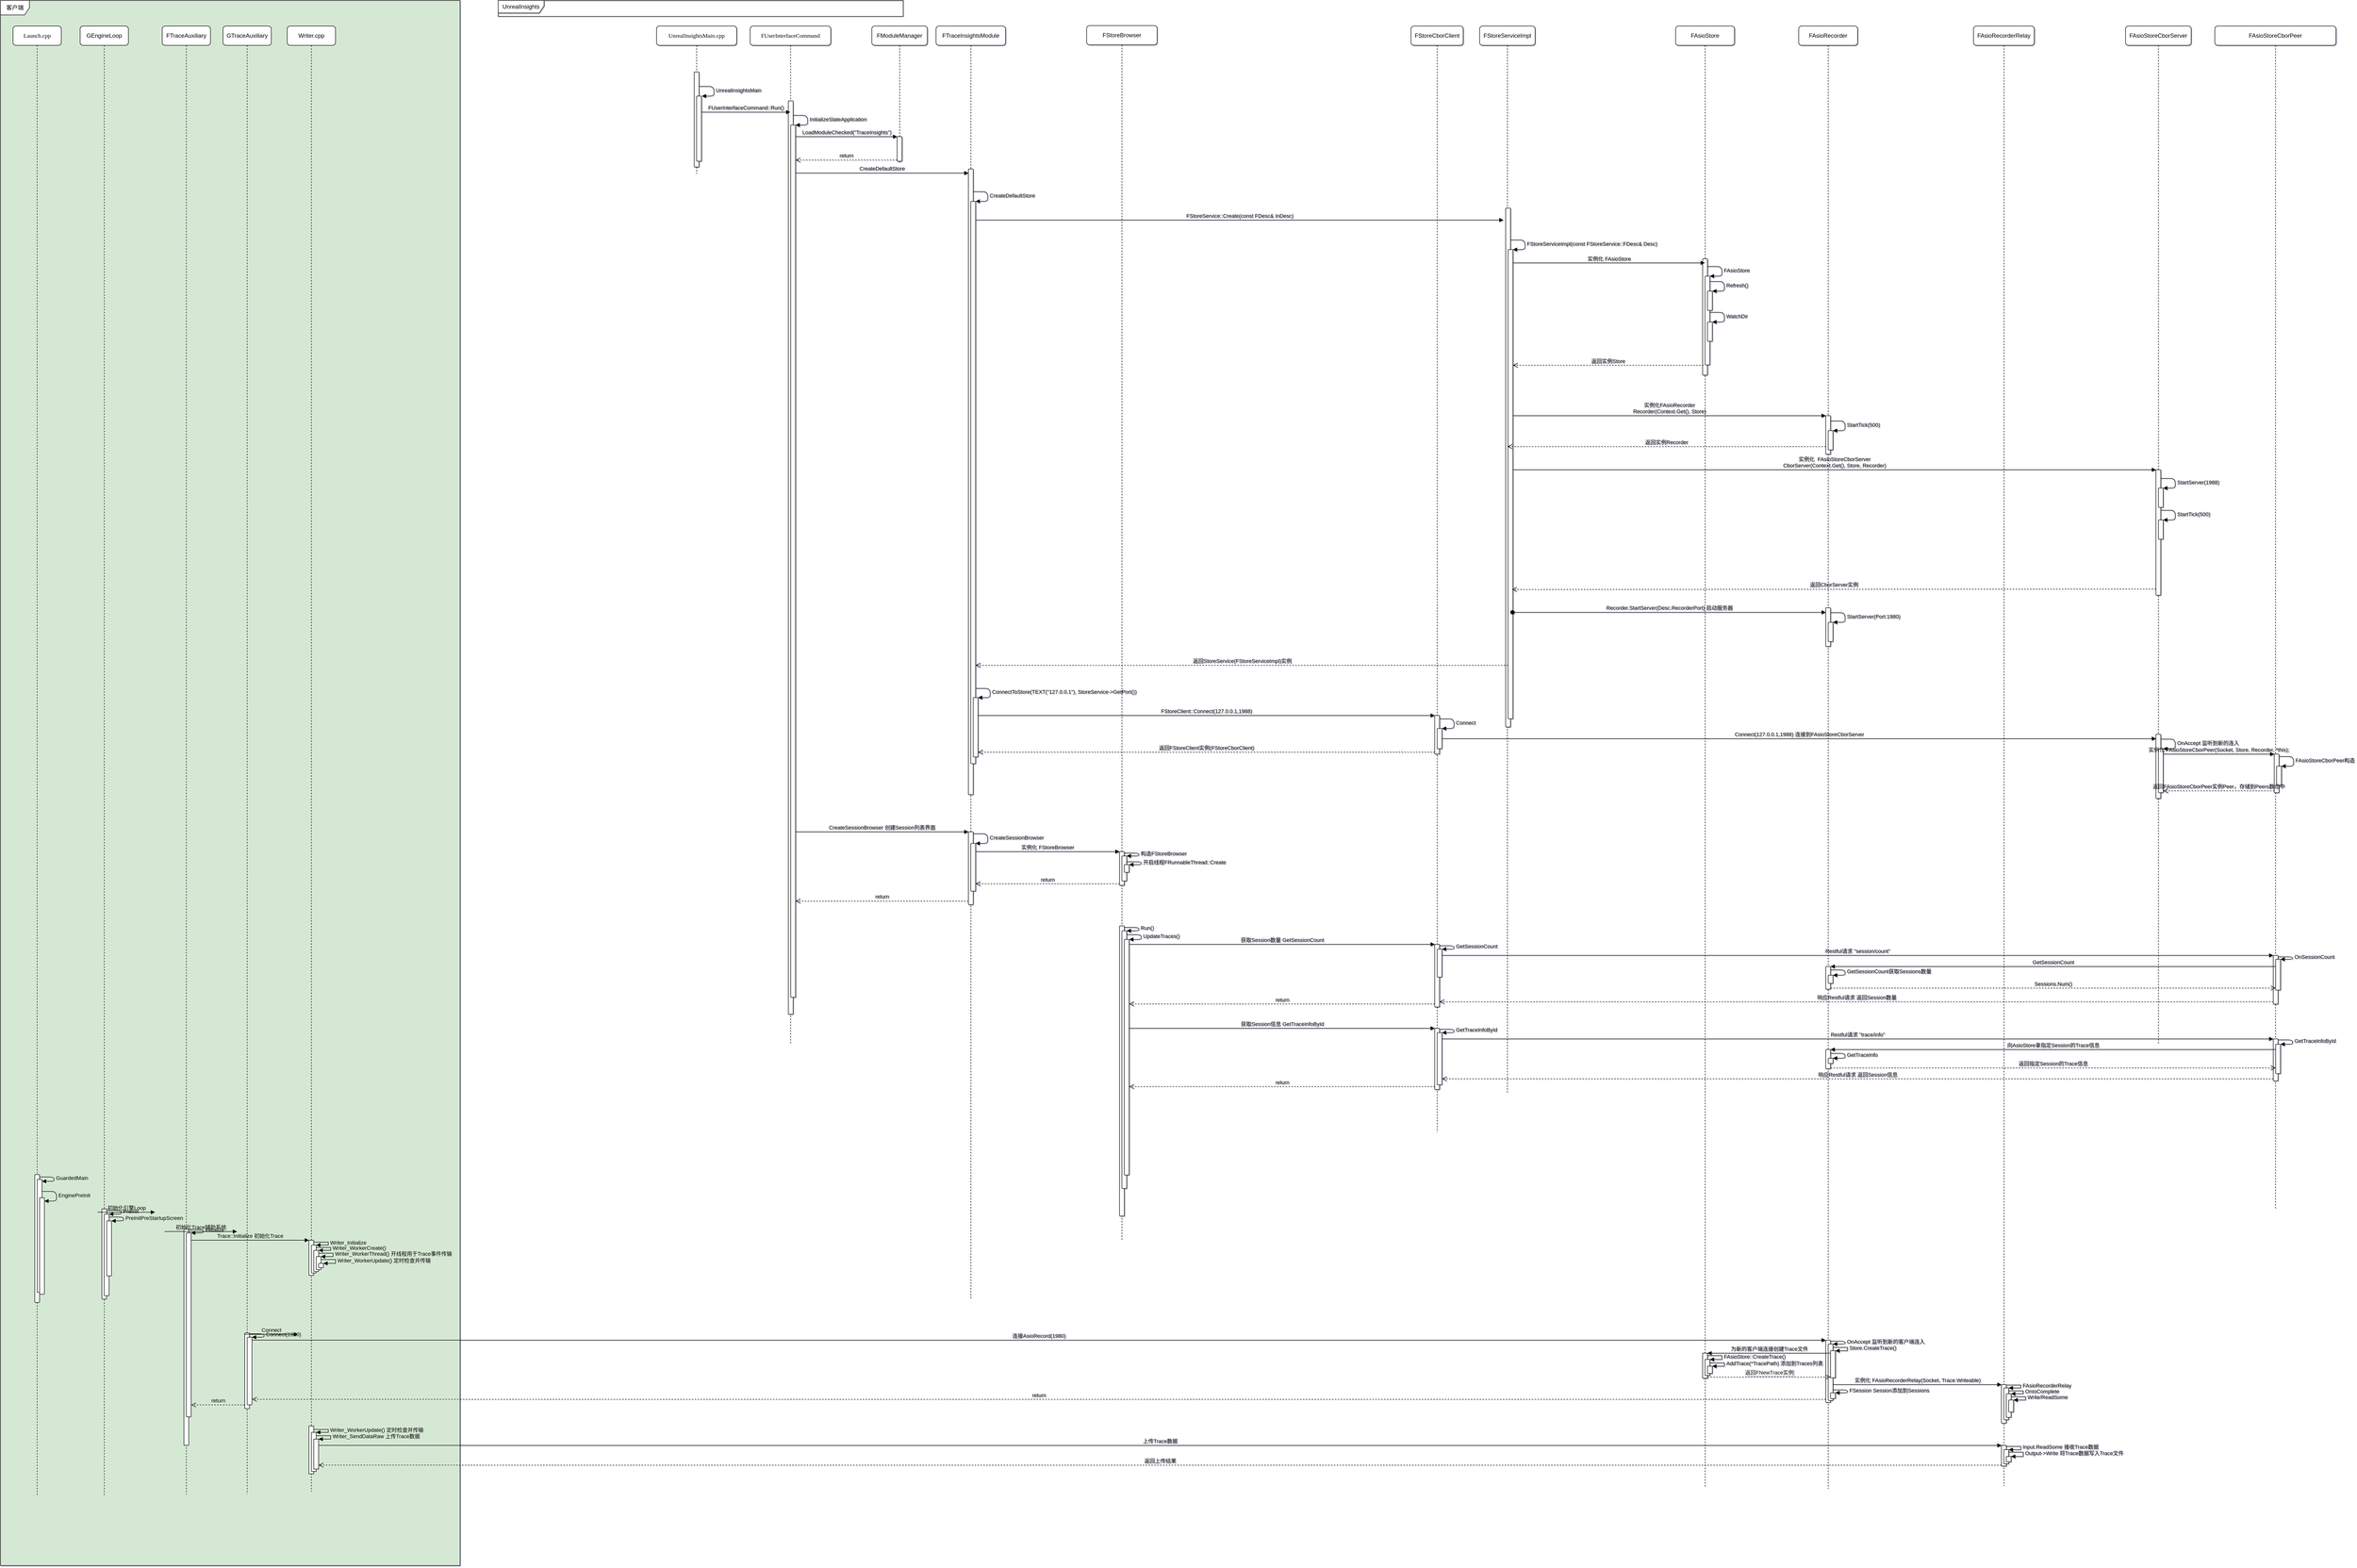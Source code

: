 <mxfile version="14.6.13" type="device"><diagram name="Page-1" id="13e1069c-82ec-6db2-03f1-153e76fe0fe0"><mxGraphModel dx="2031" dy="1963" grid="0" gridSize="10" guides="1" tooltips="1" connect="1" arrows="1" fold="1" page="0" pageScale="1" pageWidth="1100" pageHeight="850" math="0" shadow="1"><root><mxCell id="0"/><mxCell id="1" parent="0"/><mxCell id="CykVTpYVyXYOSDNk1ovy-53" value="" style="group;fillColor=#d5e8d4;strokeColor=#82b366;" vertex="1" connectable="0" parent="1"><mxGeometry x="29" y="-476" width="952" height="3242" as="geometry"/></mxCell><mxCell id="CykVTpYVyXYOSDNk1ovy-52" value="客户端" style="shape=umlFrame;whiteSpace=wrap;html=1;rounded=0;sketch=0;" vertex="1" parent="CykVTpYVyXYOSDNk1ovy-53"><mxGeometry width="952" height="3242" as="geometry"/></mxCell><mxCell id="7baba1c4bc27f4b0-8" value="Launch.cpp" style="shape=umlLifeline;perimeter=lifelinePerimeter;whiteSpace=wrap;html=1;container=1;collapsible=0;recursiveResize=0;outlineConnect=0;shadow=0;comic=0;labelBackgroundColor=none;strokeWidth=1;fontFamily=Verdana;fontSize=12;align=center;rounded=1;" parent="CykVTpYVyXYOSDNk1ovy-53" vertex="1"><mxGeometry x="26" y="53" width="100" height="3045" as="geometry"/></mxCell><mxCell id="7baba1c4bc27f4b0-9" value="" style="html=1;points=[];perimeter=orthogonalPerimeter;shadow=0;comic=0;labelBackgroundColor=none;strokeWidth=1;fontFamily=Verdana;fontSize=12;align=center;rounded=1;" parent="7baba1c4bc27f4b0-8" vertex="1"><mxGeometry x="45" y="2379" width="10" height="265" as="geometry"/></mxCell><mxCell id="AoDnYQmJpQYlI27t1Mp_-5" value="" style="html=1;points=[];perimeter=orthogonalPerimeter;rounded=1;labelBackgroundColor=none;" parent="7baba1c4bc27f4b0-8" vertex="1"><mxGeometry x="50" y="2389" width="10" height="234" as="geometry"/></mxCell><mxCell id="AoDnYQmJpQYlI27t1Mp_-6" value="GuardedMain" style="edgeStyle=orthogonalEdgeStyle;html=1;align=left;spacingLeft=2;endArrow=block;labelBackgroundColor=none;" parent="7baba1c4bc27f4b0-8" edge="1" target="AoDnYQmJpQYlI27t1Mp_-5" source="7baba1c4bc27f4b0-9"><mxGeometry relative="1" as="geometry"><mxPoint x="55" y="2373" as="sourcePoint"/><Array as="points"><mxPoint x="85" y="2384"/><mxPoint x="85" y="2393"/></Array><mxPoint x="59" y="2393" as="targetPoint"/></mxGeometry></mxCell><mxCell id="AoDnYQmJpQYlI27t1Mp_-16" value="EnginePreInit" style="edgeStyle=orthogonalEdgeStyle;html=1;align=left;spacingLeft=2;endArrow=block;entryX=1;entryY=0;labelBackgroundColor=none;" parent="7baba1c4bc27f4b0-8" edge="1"><mxGeometry relative="1" as="geometry"><mxPoint x="60" y="2414" as="sourcePoint"/><Array as="points"><mxPoint x="90" y="2414"/></Array><mxPoint x="65" y="2434" as="targetPoint"/></mxGeometry></mxCell><mxCell id="AoDnYQmJpQYlI27t1Mp_-17" value="" style="html=1;points=[];perimeter=orthogonalPerimeter;rounded=1;labelBackgroundColor=none;" parent="7baba1c4bc27f4b0-8" vertex="1"><mxGeometry x="55" y="2427" width="10" height="200" as="geometry"/></mxCell><mxCell id="AoDnYQmJpQYlI27t1Mp_-177" value="GEngineLoop" style="shape=umlLifeline;perimeter=lifelinePerimeter;whiteSpace=wrap;html=1;container=1;collapsible=0;recursiveResize=0;outlineConnect=0;rounded=1;labelBackgroundColor=none;" parent="CykVTpYVyXYOSDNk1ovy-53" vertex="1"><mxGeometry x="165" y="53" width="100" height="3045" as="geometry"/></mxCell><mxCell id="AoDnYQmJpQYlI27t1Mp_-178" value="" style="html=1;points=[];perimeter=orthogonalPerimeter;rounded=1;labelBackgroundColor=none;" parent="AoDnYQmJpQYlI27t1Mp_-177" vertex="1"><mxGeometry x="45" y="2450" width="10" height="187" as="geometry"/></mxCell><mxCell id="AoDnYQmJpQYlI27t1Mp_-181" value="" style="html=1;points=[];perimeter=orthogonalPerimeter;rounded=1;labelBackgroundColor=none;" parent="AoDnYQmJpQYlI27t1Mp_-177" vertex="1"><mxGeometry x="50" y="2461" width="10" height="169" as="geometry"/></mxCell><mxCell id="AoDnYQmJpQYlI27t1Mp_-182" value="PreInit" style="edgeStyle=orthogonalEdgeStyle;html=1;align=left;spacingLeft=2;endArrow=block;entryX=1;entryY=0;labelBackgroundColor=none;" parent="AoDnYQmJpQYlI27t1Mp_-177" target="AoDnYQmJpQYlI27t1Mp_-181" edge="1"><mxGeometry relative="1" as="geometry"><mxPoint x="55" y="2453" as="sourcePoint"/><Array as="points"><mxPoint x="85" y="2453"/></Array></mxGeometry></mxCell><mxCell id="AoDnYQmJpQYlI27t1Mp_-183" value="" style="html=1;points=[];perimeter=orthogonalPerimeter;rounded=1;labelBackgroundColor=none;" parent="AoDnYQmJpQYlI27t1Mp_-177" vertex="1"><mxGeometry x="55" y="2475" width="10" height="114" as="geometry"/></mxCell><mxCell id="AoDnYQmJpQYlI27t1Mp_-184" value="PreInitPreStartupScreen" style="edgeStyle=orthogonalEdgeStyle;html=1;align=left;spacingLeft=2;endArrow=block;entryX=1;entryY=0;labelBackgroundColor=none;" parent="AoDnYQmJpQYlI27t1Mp_-177" target="AoDnYQmJpQYlI27t1Mp_-183" edge="1"><mxGeometry relative="1" as="geometry"><mxPoint x="60" y="2467" as="sourcePoint"/><Array as="points"><mxPoint x="90" y="2467"/></Array></mxGeometry></mxCell><mxCell id="AoDnYQmJpQYlI27t1Mp_-185" value="FTraceAuxiliary" style="shape=umlLifeline;perimeter=lifelinePerimeter;whiteSpace=wrap;html=1;container=1;collapsible=0;recursiveResize=0;outlineConnect=0;rounded=1;labelBackgroundColor=none;" parent="CykVTpYVyXYOSDNk1ovy-53" vertex="1"><mxGeometry x="335" y="53" width="100" height="3042" as="geometry"/></mxCell><mxCell id="AoDnYQmJpQYlI27t1Mp_-186" value="" style="html=1;points=[];perimeter=orthogonalPerimeter;rounded=1;labelBackgroundColor=none;" parent="AoDnYQmJpQYlI27t1Mp_-185" vertex="1"><mxGeometry x="45" y="2492" width="10" height="448" as="geometry"/></mxCell><mxCell id="AoDnYQmJpQYlI27t1Mp_-189" value="" style="html=1;points=[];perimeter=orthogonalPerimeter;rounded=1;labelBackgroundColor=none;" parent="AoDnYQmJpQYlI27t1Mp_-185" vertex="1"><mxGeometry x="50" y="2500" width="10" height="381" as="geometry"/></mxCell><mxCell id="AoDnYQmJpQYlI27t1Mp_-190" value="Initialize" style="edgeStyle=orthogonalEdgeStyle;html=1;align=left;spacingLeft=2;endArrow=block;entryX=1;entryY=0;labelBackgroundColor=none;" parent="AoDnYQmJpQYlI27t1Mp_-185" target="AoDnYQmJpQYlI27t1Mp_-189" edge="1"><mxGeometry relative="1" as="geometry"><mxPoint x="55" y="2493" as="sourcePoint"/><Array as="points"><mxPoint x="85" y="2493"/></Array></mxGeometry></mxCell><mxCell id="AoDnYQmJpQYlI27t1Mp_-191" value="GTraceAuxiliary" style="shape=umlLifeline;perimeter=lifelinePerimeter;whiteSpace=wrap;html=1;container=1;collapsible=0;recursiveResize=0;outlineConnect=0;rounded=1;labelBackgroundColor=none;" parent="CykVTpYVyXYOSDNk1ovy-53" vertex="1"><mxGeometry x="461" y="53" width="100" height="3041" as="geometry"/></mxCell><mxCell id="AoDnYQmJpQYlI27t1Mp_-192" value="" style="html=1;points=[];perimeter=orthogonalPerimeter;rounded=1;labelBackgroundColor=none;" parent="AoDnYQmJpQYlI27t1Mp_-191" vertex="1"><mxGeometry x="45" y="2707" width="10" height="157" as="geometry"/></mxCell><mxCell id="AoDnYQmJpQYlI27t1Mp_-197" value="" style="html=1;points=[];perimeter=orthogonalPerimeter;rounded=1;labelBackgroundColor=none;" parent="AoDnYQmJpQYlI27t1Mp_-191" vertex="1"><mxGeometry x="50" y="2716" width="10" height="140" as="geometry"/></mxCell><mxCell id="AoDnYQmJpQYlI27t1Mp_-198" value="Connect(1980)&amp;nbsp;" style="edgeStyle=orthogonalEdgeStyle;html=1;align=left;spacingLeft=2;endArrow=block;entryX=1;entryY=0;labelBackgroundColor=none;" parent="AoDnYQmJpQYlI27t1Mp_-191" target="AoDnYQmJpQYlI27t1Mp_-197" edge="1"><mxGeometry relative="1" as="geometry"><mxPoint x="55" y="2709" as="sourcePoint"/><Array as="points"><mxPoint x="85" y="2709"/></Array></mxGeometry></mxCell><mxCell id="CykVTpYVyXYOSDNk1ovy-1" value="Writer.cpp" style="shape=umlLifeline;perimeter=lifelinePerimeter;whiteSpace=wrap;html=1;container=1;collapsible=0;recursiveResize=0;outlineConnect=0;rounded=1;labelBackgroundColor=none;" vertex="1" parent="CykVTpYVyXYOSDNk1ovy-53"><mxGeometry x="594" y="53" width="100" height="3036" as="geometry"/></mxCell><mxCell id="CykVTpYVyXYOSDNk1ovy-2" value="" style="html=1;points=[];perimeter=orthogonalPerimeter;rounded=1;labelBackgroundColor=none;" vertex="1" parent="CykVTpYVyXYOSDNk1ovy-1"><mxGeometry x="45" y="2515" width="10" height="73" as="geometry"/></mxCell><mxCell id="CykVTpYVyXYOSDNk1ovy-7" value="" style="html=1;points=[];perimeter=orthogonalPerimeter;rounded=1;labelBackgroundColor=none;" vertex="1" parent="CykVTpYVyXYOSDNk1ovy-1"><mxGeometry x="50" y="2525" width="10" height="58" as="geometry"/></mxCell><mxCell id="CykVTpYVyXYOSDNk1ovy-8" value="Writer_Initialize" style="edgeStyle=orthogonalEdgeStyle;html=1;align=left;spacingLeft=2;endArrow=block;rounded=0;entryX=1;entryY=0;labelBackgroundColor=none;" edge="1" target="CykVTpYVyXYOSDNk1ovy-7" parent="CykVTpYVyXYOSDNk1ovy-1"><mxGeometry relative="1" as="geometry"><mxPoint x="55" y="2519" as="sourcePoint"/><Array as="points"><mxPoint x="85" y="2519"/></Array></mxGeometry></mxCell><mxCell id="CykVTpYVyXYOSDNk1ovy-9" value="" style="html=1;points=[];perimeter=orthogonalPerimeter;rounded=1;labelBackgroundColor=none;" vertex="1" parent="CykVTpYVyXYOSDNk1ovy-1"><mxGeometry x="55" y="2536" width="10" height="44" as="geometry"/></mxCell><mxCell id="CykVTpYVyXYOSDNk1ovy-10" value="Writer_WorkerCreate()" style="edgeStyle=orthogonalEdgeStyle;html=1;align=left;spacingLeft=2;endArrow=block;rounded=0;entryX=1;entryY=0;labelBackgroundColor=none;" edge="1" target="CykVTpYVyXYOSDNk1ovy-9" parent="CykVTpYVyXYOSDNk1ovy-1"><mxGeometry relative="1" as="geometry"><mxPoint x="60" y="2530" as="sourcePoint"/><Array as="points"><mxPoint x="90" y="2530"/></Array></mxGeometry></mxCell><mxCell id="CykVTpYVyXYOSDNk1ovy-11" value="" style="html=1;points=[];perimeter=orthogonalPerimeter;rounded=1;labelBackgroundColor=none;" vertex="1" parent="CykVTpYVyXYOSDNk1ovy-1"><mxGeometry x="60" y="2549" width="10" height="27" as="geometry"/></mxCell><mxCell id="CykVTpYVyXYOSDNk1ovy-12" value="Writer_WorkerThread() 开线程用于Trace事件传输" style="edgeStyle=orthogonalEdgeStyle;html=1;align=left;spacingLeft=2;endArrow=block;rounded=0;entryX=1;entryY=0;labelBackgroundColor=none;" edge="1" target="CykVTpYVyXYOSDNk1ovy-11" parent="CykVTpYVyXYOSDNk1ovy-1"><mxGeometry relative="1" as="geometry"><mxPoint x="65" y="2542" as="sourcePoint"/><Array as="points"><mxPoint x="95" y="2542"/></Array></mxGeometry></mxCell><mxCell id="CykVTpYVyXYOSDNk1ovy-13" value="" style="html=1;points=[];perimeter=orthogonalPerimeter;rounded=1;labelBackgroundColor=none;" vertex="1" parent="CykVTpYVyXYOSDNk1ovy-1"><mxGeometry x="65" y="2563" width="10" height="9" as="geometry"/></mxCell><mxCell id="CykVTpYVyXYOSDNk1ovy-14" value="Writer_WorkerUpdate() 定时检查并传输" style="edgeStyle=orthogonalEdgeStyle;html=1;align=left;spacingLeft=2;endArrow=block;rounded=0;entryX=1;entryY=0;labelBackgroundColor=none;" edge="1" target="CykVTpYVyXYOSDNk1ovy-13" parent="CykVTpYVyXYOSDNk1ovy-1"><mxGeometry relative="1" as="geometry"><mxPoint x="70" y="2555" as="sourcePoint"/><Array as="points"><mxPoint x="100" y="2555"/></Array></mxGeometry></mxCell><mxCell id="CykVTpYVyXYOSDNk1ovy-37" value="" style="html=1;points=[];perimeter=orthogonalPerimeter;rounded=0;sketch=0;" vertex="1" parent="CykVTpYVyXYOSDNk1ovy-1"><mxGeometry x="45" y="2900" width="10" height="99" as="geometry"/></mxCell><mxCell id="CykVTpYVyXYOSDNk1ovy-38" value="" style="html=1;points=[];perimeter=orthogonalPerimeter;rounded=0;sketch=0;" vertex="1" parent="CykVTpYVyXYOSDNk1ovy-1"><mxGeometry x="50" y="2913" width="10" height="81" as="geometry"/></mxCell><mxCell id="CykVTpYVyXYOSDNk1ovy-39" value="Writer_WorkerUpdate() 定时检查并传输" style="edgeStyle=orthogonalEdgeStyle;html=1;align=left;spacingLeft=2;endArrow=block;rounded=0;entryX=1;entryY=0;labelBackgroundColor=none;" edge="1" target="CykVTpYVyXYOSDNk1ovy-38" parent="CykVTpYVyXYOSDNk1ovy-1"><mxGeometry relative="1" as="geometry"><mxPoint x="55" y="2907" as="sourcePoint"/><Array as="points"><mxPoint x="85" y="2907"/></Array></mxGeometry></mxCell><mxCell id="CykVTpYVyXYOSDNk1ovy-40" value="" style="html=1;points=[];perimeter=orthogonalPerimeter;rounded=0;sketch=0;" vertex="1" parent="CykVTpYVyXYOSDNk1ovy-1"><mxGeometry x="55" y="2927" width="10" height="62" as="geometry"/></mxCell><mxCell id="CykVTpYVyXYOSDNk1ovy-41" value="Writer_SendDataRaw 上传Trace数据" style="edgeStyle=orthogonalEdgeStyle;html=1;align=left;spacingLeft=2;endArrow=block;rounded=0;entryX=1;entryY=0;labelBackgroundColor=none;" edge="1" target="CykVTpYVyXYOSDNk1ovy-40" parent="CykVTpYVyXYOSDNk1ovy-1"><mxGeometry relative="1" as="geometry"><mxPoint x="60" y="2920" as="sourcePoint"/><Array as="points"><mxPoint x="90" y="2920"/></Array></mxGeometry></mxCell><mxCell id="AoDnYQmJpQYlI27t1Mp_-194" value="return" style="html=1;verticalAlign=bottom;endArrow=open;dashed=1;endSize=8;exitX=0;exitY=0.95;labelBackgroundColor=none;" parent="CykVTpYVyXYOSDNk1ovy-53" source="AoDnYQmJpQYlI27t1Mp_-192" target="AoDnYQmJpQYlI27t1Mp_-189" edge="1"><mxGeometry relative="1" as="geometry"><mxPoint x="478" y="2420" as="targetPoint"/></mxGeometry></mxCell><mxCell id="CykVTpYVyXYOSDNk1ovy-3" value="Trace::Initialize 初始化Trace" style="html=1;verticalAlign=bottom;endArrow=block;entryX=0;entryY=0;labelBackgroundColor=none;" edge="1" target="CykVTpYVyXYOSDNk1ovy-2" parent="CykVTpYVyXYOSDNk1ovy-53" source="AoDnYQmJpQYlI27t1Mp_-189"><mxGeometry relative="1" as="geometry"><mxPoint x="451" y="2092" as="sourcePoint"/></mxGeometry></mxCell><mxCell id="AoDnYQmJpQYlI27t1Mp_-46" value="UnrealInsights" style="shape=umlFrame;whiteSpace=wrap;html=1;width=95;height=26;rounded=1;labelBackgroundColor=none;" parent="1" vertex="1"><mxGeometry x="1060" y="-476" width="839" height="33" as="geometry"/></mxCell><mxCell id="AoDnYQmJpQYlI27t1Mp_-29" value="FUserInterfaceCommand" style="shape=umlLifeline;perimeter=lifelinePerimeter;whiteSpace=wrap;html=1;container=1;collapsible=0;recursiveResize=0;outlineConnect=0;shadow=0;comic=0;labelBackgroundColor=none;strokeWidth=1;fontFamily=Verdana;fontSize=12;align=center;rounded=1;" parent="1" vertex="1"><mxGeometry x="1582" y="-423" width="167" height="2110" as="geometry"/></mxCell><mxCell id="AoDnYQmJpQYlI27t1Mp_-30" value="" style="html=1;points=[];perimeter=orthogonalPerimeter;shadow=0;comic=0;labelBackgroundColor=none;strokeWidth=1;fontFamily=Verdana;fontSize=12;align=center;rounded=1;" parent="AoDnYQmJpQYlI27t1Mp_-29" vertex="1"><mxGeometry x="79" y="155" width="10" height="1892" as="geometry"/></mxCell><mxCell id="AoDnYQmJpQYlI27t1Mp_-56" value="" style="html=1;points=[];perimeter=orthogonalPerimeter;rounded=1;labelBackgroundColor=none;" parent="AoDnYQmJpQYlI27t1Mp_-29" vertex="1"><mxGeometry x="84" y="205" width="10" height="1807" as="geometry"/></mxCell><mxCell id="AoDnYQmJpQYlI27t1Mp_-57" value="InitializeSlateApplication" style="edgeStyle=orthogonalEdgeStyle;html=1;align=left;spacingLeft=2;endArrow=block;entryX=1;entryY=0;labelBackgroundColor=none;" parent="AoDnYQmJpQYlI27t1Mp_-29" target="AoDnYQmJpQYlI27t1Mp_-56" edge="1"><mxGeometry relative="1" as="geometry"><mxPoint x="89" y="185" as="sourcePoint"/><Array as="points"><mxPoint x="119" y="185"/></Array></mxGeometry></mxCell><mxCell id="AoDnYQmJpQYlI27t1Mp_-36" value="UnrealInsightsMain.cpp" style="shape=umlLifeline;perimeter=lifelinePerimeter;whiteSpace=wrap;html=1;container=1;collapsible=0;recursiveResize=0;outlineConnect=0;shadow=0;comic=0;labelBackgroundColor=none;strokeWidth=1;fontFamily=Verdana;fontSize=12;align=center;rounded=1;" parent="1" vertex="1"><mxGeometry x="1388" y="-423" width="166" height="306" as="geometry"/></mxCell><mxCell id="AoDnYQmJpQYlI27t1Mp_-37" value="" style="html=1;points=[];perimeter=orthogonalPerimeter;shadow=0;comic=0;labelBackgroundColor=none;strokeWidth=1;fontFamily=Verdana;fontSize=12;align=center;rounded=1;" parent="AoDnYQmJpQYlI27t1Mp_-36" vertex="1"><mxGeometry x="78" y="95" width="10" height="197" as="geometry"/></mxCell><mxCell id="AoDnYQmJpQYlI27t1Mp_-38" value="" style="html=1;points=[];perimeter=orthogonalPerimeter;rounded=1;labelBackgroundColor=none;" parent="AoDnYQmJpQYlI27t1Mp_-36" vertex="1"><mxGeometry x="83" y="145" width="10" height="135" as="geometry"/></mxCell><mxCell id="AoDnYQmJpQYlI27t1Mp_-39" value="UnrealInsightsMain" style="edgeStyle=orthogonalEdgeStyle;html=1;align=left;spacingLeft=2;endArrow=block;entryX=1;entryY=0;labelBackgroundColor=none;" parent="AoDnYQmJpQYlI27t1Mp_-36" edge="1"><mxGeometry relative="1" as="geometry"><mxPoint x="89" y="125" as="sourcePoint"/><Array as="points"><mxPoint x="119" y="125"/></Array><mxPoint x="94" y="145" as="targetPoint"/></mxGeometry></mxCell><mxCell id="AoDnYQmJpQYlI27t1Mp_-47" value="FUserInterfaceCommand::Run()" style="html=1;verticalAlign=bottom;endArrow=block;exitX=0.933;exitY=0.246;exitDx=0;exitDy=0;exitPerimeter=0;labelBackgroundColor=none;" parent="1" source="AoDnYQmJpQYlI27t1Mp_-38" target="AoDnYQmJpQYlI27t1Mp_-29" edge="1"><mxGeometry width="80" relative="1" as="geometry"><mxPoint x="1165" y="-244" as="sourcePoint"/><mxPoint x="1421" y="-228" as="targetPoint"/></mxGeometry></mxCell><mxCell id="AoDnYQmJpQYlI27t1Mp_-50" value="FModuleManager" style="shape=umlLifeline;perimeter=lifelinePerimeter;whiteSpace=wrap;html=1;container=1;collapsible=0;recursiveResize=0;outlineConnect=0;rounded=1;labelBackgroundColor=none;" parent="1" vertex="1"><mxGeometry x="1834" y="-423" width="115" height="286" as="geometry"/></mxCell><mxCell id="AoDnYQmJpQYlI27t1Mp_-53" value="" style="html=1;points=[];perimeter=orthogonalPerimeter;rounded=1;labelBackgroundColor=none;" parent="AoDnYQmJpQYlI27t1Mp_-50" vertex="1"><mxGeometry x="52.5" y="229" width="10" height="51" as="geometry"/></mxCell><mxCell id="AoDnYQmJpQYlI27t1Mp_-54" value="LoadModuleChecked(&quot;TraceInsights&quot;)" style="html=1;verticalAlign=bottom;endArrow=block;entryX=0;entryY=0;labelBackgroundColor=none;" parent="1" target="AoDnYQmJpQYlI27t1Mp_-53" edge="1" source="AoDnYQmJpQYlI27t1Mp_-56"><mxGeometry relative="1" as="geometry"><mxPoint x="1696" y="-179" as="sourcePoint"/></mxGeometry></mxCell><mxCell id="AoDnYQmJpQYlI27t1Mp_-55" value="return" style="html=1;verticalAlign=bottom;endArrow=open;dashed=1;endSize=8;exitX=0;exitY=0.95;labelBackgroundColor=none;" parent="1" source="AoDnYQmJpQYlI27t1Mp_-53" target="AoDnYQmJpQYlI27t1Mp_-56" edge="1"><mxGeometry relative="1" as="geometry"><mxPoint x="1565" y="-123" as="targetPoint"/></mxGeometry></mxCell><mxCell id="AoDnYQmJpQYlI27t1Mp_-58" value="FTraceInsightsModule" style="shape=umlLifeline;perimeter=lifelinePerimeter;whiteSpace=wrap;html=1;container=1;collapsible=0;recursiveResize=0;outlineConnect=0;rounded=1;labelBackgroundColor=none;" parent="1" vertex="1"><mxGeometry x="1967" y="-423" width="144" height="2637" as="geometry"/></mxCell><mxCell id="AoDnYQmJpQYlI27t1Mp_-59" value="" style="html=1;points=[];perimeter=orthogonalPerimeter;rounded=1;labelBackgroundColor=none;" parent="AoDnYQmJpQYlI27t1Mp_-58" vertex="1"><mxGeometry x="67" y="296" width="10" height="1296" as="geometry"/></mxCell><mxCell id="AoDnYQmJpQYlI27t1Mp_-61" value="" style="html=1;points=[];perimeter=orthogonalPerimeter;rounded=1;labelBackgroundColor=none;" parent="AoDnYQmJpQYlI27t1Mp_-58" vertex="1"><mxGeometry x="72" y="363" width="10" height="1165" as="geometry"/></mxCell><mxCell id="AoDnYQmJpQYlI27t1Mp_-62" value="CreateDefaultStore" style="edgeStyle=orthogonalEdgeStyle;html=1;align=left;spacingLeft=2;endArrow=block;entryX=1;entryY=0;labelBackgroundColor=none;" parent="AoDnYQmJpQYlI27t1Mp_-58" target="AoDnYQmJpQYlI27t1Mp_-61" edge="1"><mxGeometry relative="1" as="geometry"><mxPoint x="77" y="343" as="sourcePoint"/><Array as="points"><mxPoint x="107" y="343"/></Array></mxGeometry></mxCell><mxCell id="AoDnYQmJpQYlI27t1Mp_-101" value="" style="html=1;points=[];perimeter=orthogonalPerimeter;rounded=1;labelBackgroundColor=none;" parent="AoDnYQmJpQYlI27t1Mp_-58" vertex="1"><mxGeometry x="77" y="1391" width="10" height="123" as="geometry"/></mxCell><mxCell id="AoDnYQmJpQYlI27t1Mp_-102" value="ConnectToStore(TEXT(&quot;127.0.0.1&quot;), StoreService-&amp;gt;GetPort())" style="edgeStyle=orthogonalEdgeStyle;html=1;align=left;spacingLeft=2;endArrow=block;entryX=1;entryY=0;labelBackgroundColor=none;" parent="AoDnYQmJpQYlI27t1Mp_-58" target="AoDnYQmJpQYlI27t1Mp_-101" edge="1"><mxGeometry relative="1" as="geometry"><mxPoint x="82" y="1372" as="sourcePoint"/><Array as="points"><mxPoint x="112" y="1372"/></Array></mxGeometry></mxCell><mxCell id="AoDnYQmJpQYlI27t1Mp_-121" value="" style="html=1;points=[];perimeter=orthogonalPerimeter;rounded=1;labelBackgroundColor=none;" parent="AoDnYQmJpQYlI27t1Mp_-58" vertex="1"><mxGeometry x="67" y="1669" width="10" height="151" as="geometry"/></mxCell><mxCell id="AoDnYQmJpQYlI27t1Mp_-126" value="" style="html=1;points=[];perimeter=orthogonalPerimeter;rounded=1;labelBackgroundColor=none;" parent="AoDnYQmJpQYlI27t1Mp_-58" vertex="1"><mxGeometry x="72" y="1693" width="10" height="99" as="geometry"/></mxCell><mxCell id="AoDnYQmJpQYlI27t1Mp_-127" value="CreateSessionBrowser" style="edgeStyle=orthogonalEdgeStyle;html=1;align=left;spacingLeft=2;endArrow=block;entryX=1;entryY=0;labelBackgroundColor=none;" parent="AoDnYQmJpQYlI27t1Mp_-58" target="AoDnYQmJpQYlI27t1Mp_-126" edge="1"><mxGeometry relative="1" as="geometry"><mxPoint x="77" y="1673" as="sourcePoint"/><Array as="points"><mxPoint x="107" y="1673"/></Array></mxGeometry></mxCell><mxCell id="AoDnYQmJpQYlI27t1Mp_-60" value="CreateDefaultStore" style="html=1;verticalAlign=bottom;endArrow=block;labelBackgroundColor=none;exitX=0.984;exitY=0.055;exitDx=0;exitDy=0;exitPerimeter=0;" parent="1" target="AoDnYQmJpQYlI27t1Mp_-59" edge="1" source="AoDnYQmJpQYlI27t1Mp_-56"><mxGeometry width="80" relative="1" as="geometry"><mxPoint x="1687" y="-119" as="sourcePoint"/><mxPoint x="2023" y="-96" as="targetPoint"/></mxGeometry></mxCell><mxCell id="AoDnYQmJpQYlI27t1Mp_-63" value="FStoreServiceImpl" style="shape=umlLifeline;perimeter=lifelinePerimeter;whiteSpace=wrap;html=1;container=1;collapsible=0;recursiveResize=0;outlineConnect=0;rounded=1;labelBackgroundColor=none;" parent="1" vertex="1"><mxGeometry x="3093" y="-423" width="115" height="2209" as="geometry"/></mxCell><mxCell id="AoDnYQmJpQYlI27t1Mp_-64" value="" style="html=1;points=[];perimeter=orthogonalPerimeter;rounded=1;labelBackgroundColor=none;" parent="AoDnYQmJpQYlI27t1Mp_-63" vertex="1"><mxGeometry x="54" y="377" width="10" height="1075" as="geometry"/></mxCell><mxCell id="AoDnYQmJpQYlI27t1Mp_-65" value="" style="html=1;points=[];perimeter=orthogonalPerimeter;rounded=1;labelBackgroundColor=none;" parent="AoDnYQmJpQYlI27t1Mp_-63" vertex="1"><mxGeometry x="59" y="463" width="10" height="972" as="geometry"/></mxCell><mxCell id="AoDnYQmJpQYlI27t1Mp_-66" value="FStoreServiceImpl(const FStoreService::FDesc&amp;amp; Desc)" style="edgeStyle=orthogonalEdgeStyle;html=1;align=left;spacingLeft=2;endArrow=block;entryX=1;entryY=0;labelBackgroundColor=none;" parent="AoDnYQmJpQYlI27t1Mp_-63" target="AoDnYQmJpQYlI27t1Mp_-65" edge="1"><mxGeometry relative="1" as="geometry"><mxPoint x="64" y="443" as="sourcePoint"/><Array as="points"><mxPoint x="94" y="443"/></Array></mxGeometry></mxCell><mxCell id="AoDnYQmJpQYlI27t1Mp_-67" value="FAsioStore" style="shape=umlLifeline;perimeter=lifelinePerimeter;whiteSpace=wrap;html=1;container=1;collapsible=0;recursiveResize=0;outlineConnect=0;rounded=1;labelBackgroundColor=none;" parent="1" vertex="1"><mxGeometry x="3499" y="-423" width="122" height="3028" as="geometry"/></mxCell><mxCell id="AoDnYQmJpQYlI27t1Mp_-71" value="" style="html=1;points=[];perimeter=orthogonalPerimeter;rounded=1;labelBackgroundColor=none;" parent="AoDnYQmJpQYlI27t1Mp_-67" vertex="1"><mxGeometry x="56" y="482" width="10" height="241" as="geometry"/></mxCell><mxCell id="AoDnYQmJpQYlI27t1Mp_-73" value="" style="html=1;points=[];perimeter=orthogonalPerimeter;rounded=1;labelBackgroundColor=none;" parent="AoDnYQmJpQYlI27t1Mp_-67" vertex="1"><mxGeometry x="61" y="518" width="10" height="184" as="geometry"/></mxCell><mxCell id="AoDnYQmJpQYlI27t1Mp_-74" value="FAsioStore" style="edgeStyle=orthogonalEdgeStyle;html=1;align=left;spacingLeft=2;endArrow=block;entryX=1;entryY=0;labelBackgroundColor=none;" parent="AoDnYQmJpQYlI27t1Mp_-67" target="AoDnYQmJpQYlI27t1Mp_-73" edge="1"><mxGeometry relative="1" as="geometry"><mxPoint x="66" y="498" as="sourcePoint"/><Array as="points"><mxPoint x="96" y="498"/></Array></mxGeometry></mxCell><mxCell id="AoDnYQmJpQYlI27t1Mp_-75" value="" style="html=1;points=[];perimeter=orthogonalPerimeter;rounded=1;labelBackgroundColor=none;" parent="AoDnYQmJpQYlI27t1Mp_-67" vertex="1"><mxGeometry x="66" y="613" width="10" height="40" as="geometry"/></mxCell><mxCell id="AoDnYQmJpQYlI27t1Mp_-76" value="WatchDir" style="edgeStyle=orthogonalEdgeStyle;html=1;align=left;spacingLeft=2;endArrow=block;entryX=1;entryY=0;labelBackgroundColor=none;" parent="AoDnYQmJpQYlI27t1Mp_-67" target="AoDnYQmJpQYlI27t1Mp_-75" edge="1"><mxGeometry relative="1" as="geometry"><mxPoint x="71" y="593" as="sourcePoint"/><Array as="points"><mxPoint x="101" y="593"/></Array></mxGeometry></mxCell><mxCell id="AoDnYQmJpQYlI27t1Mp_-77" value="" style="html=1;points=[];perimeter=orthogonalPerimeter;rounded=1;labelBackgroundColor=none;" parent="AoDnYQmJpQYlI27t1Mp_-67" vertex="1"><mxGeometry x="66" y="549" width="10" height="40" as="geometry"/></mxCell><mxCell id="AoDnYQmJpQYlI27t1Mp_-78" value="Refresh()" style="edgeStyle=orthogonalEdgeStyle;html=1;align=left;spacingLeft=2;endArrow=block;entryX=1;entryY=0;labelBackgroundColor=none;" parent="AoDnYQmJpQYlI27t1Mp_-67" target="AoDnYQmJpQYlI27t1Mp_-77" edge="1"><mxGeometry relative="1" as="geometry"><mxPoint x="71" y="529" as="sourcePoint"/><Array as="points"><mxPoint x="101" y="529"/></Array></mxGeometry></mxCell><mxCell id="CykVTpYVyXYOSDNk1ovy-28" value="" style="html=1;points=[];perimeter=orthogonalPerimeter;rounded=0;sketch=0;" vertex="1" parent="AoDnYQmJpQYlI27t1Mp_-67"><mxGeometry x="56" y="2749" width="10" height="52" as="geometry"/></mxCell><mxCell id="CykVTpYVyXYOSDNk1ovy-33" value="" style="html=1;points=[];perimeter=orthogonalPerimeter;rounded=0;sketch=0;" vertex="1" parent="AoDnYQmJpQYlI27t1Mp_-67"><mxGeometry x="61" y="2762" width="10" height="33" as="geometry"/></mxCell><mxCell id="CykVTpYVyXYOSDNk1ovy-34" value="FAsioStore::CreateTrace()" style="edgeStyle=orthogonalEdgeStyle;html=1;align=left;spacingLeft=2;endArrow=block;rounded=0;entryX=1;entryY=0;labelBackgroundColor=none;" edge="1" target="CykVTpYVyXYOSDNk1ovy-33" parent="AoDnYQmJpQYlI27t1Mp_-67"><mxGeometry relative="1" as="geometry"><mxPoint x="66" y="2754" as="sourcePoint"/><Array as="points"><mxPoint x="96" y="2754"/></Array></mxGeometry></mxCell><mxCell id="CykVTpYVyXYOSDNk1ovy-35" value="" style="html=1;points=[];perimeter=orthogonalPerimeter;rounded=0;sketch=0;" vertex="1" parent="AoDnYQmJpQYlI27t1Mp_-67"><mxGeometry x="66" y="2776" width="10" height="15" as="geometry"/></mxCell><mxCell id="CykVTpYVyXYOSDNk1ovy-36" value="AddTrace(*TracePath) 添加到Traces列表" style="edgeStyle=orthogonalEdgeStyle;html=1;align=left;spacingLeft=2;endArrow=block;rounded=0;entryX=1;entryY=0;labelBackgroundColor=none;" edge="1" target="CykVTpYVyXYOSDNk1ovy-35" parent="AoDnYQmJpQYlI27t1Mp_-67"><mxGeometry relative="1" as="geometry"><mxPoint x="71" y="2769" as="sourcePoint"/><Array as="points"><mxPoint x="101" y="2769"/></Array></mxGeometry></mxCell><mxCell id="AoDnYQmJpQYlI27t1Mp_-68" value="FStoreService::Create(const FDesc&amp;amp; InDesc)" style="html=1;verticalAlign=bottom;endArrow=block;entryX=-0.471;entryY=0.023;entryDx=0;entryDy=0;entryPerimeter=0;movable=0;resizable=0;rotatable=0;deletable=0;editable=0;connectable=0;labelBackgroundColor=none;" parent="1" source="AoDnYQmJpQYlI27t1Mp_-61" target="AoDnYQmJpQYlI27t1Mp_-64" edge="1"><mxGeometry width="80" relative="1" as="geometry"><mxPoint x="2088" y="-17" as="sourcePoint"/><mxPoint x="2345" y="-11" as="targetPoint"/></mxGeometry></mxCell><mxCell id="AoDnYQmJpQYlI27t1Mp_-69" value="FAsioRecorder" style="shape=umlLifeline;perimeter=lifelinePerimeter;whiteSpace=wrap;html=1;container=1;collapsible=0;recursiveResize=0;outlineConnect=0;rounded=1;labelBackgroundColor=none;" parent="1" vertex="1"><mxGeometry x="3754" y="-423" width="122" height="3030" as="geometry"/></mxCell><mxCell id="AoDnYQmJpQYlI27t1Mp_-82" value="" style="html=1;points=[];perimeter=orthogonalPerimeter;rounded=1;labelBackgroundColor=none;" parent="AoDnYQmJpQYlI27t1Mp_-69" vertex="1"><mxGeometry x="56" y="807" width="10" height="80" as="geometry"/></mxCell><mxCell id="AoDnYQmJpQYlI27t1Mp_-85" value="" style="html=1;points=[];perimeter=orthogonalPerimeter;rounded=1;labelBackgroundColor=none;" parent="AoDnYQmJpQYlI27t1Mp_-69" vertex="1"><mxGeometry x="61" y="838" width="10" height="40" as="geometry"/></mxCell><mxCell id="AoDnYQmJpQYlI27t1Mp_-86" value="StartTick(500)" style="edgeStyle=orthogonalEdgeStyle;html=1;align=left;spacingLeft=2;endArrow=block;entryX=1;entryY=0;labelBackgroundColor=none;" parent="AoDnYQmJpQYlI27t1Mp_-69" target="AoDnYQmJpQYlI27t1Mp_-85" edge="1"><mxGeometry relative="1" as="geometry"><mxPoint x="66" y="818" as="sourcePoint"/><Array as="points"><mxPoint x="96" y="818"/></Array></mxGeometry></mxCell><mxCell id="AoDnYQmJpQYlI27t1Mp_-96" value="" style="html=1;points=[];perimeter=orthogonalPerimeter;rounded=1;labelBackgroundColor=none;" parent="AoDnYQmJpQYlI27t1Mp_-69" vertex="1"><mxGeometry x="56" y="1205" width="10" height="80" as="geometry"/></mxCell><mxCell id="AoDnYQmJpQYlI27t1Mp_-98" value="" style="html=1;points=[];perimeter=orthogonalPerimeter;rounded=1;labelBackgroundColor=none;" parent="AoDnYQmJpQYlI27t1Mp_-69" vertex="1"><mxGeometry x="61" y="1235" width="10" height="40" as="geometry"/></mxCell><mxCell id="AoDnYQmJpQYlI27t1Mp_-99" value="StartServer(Port:1980)" style="edgeStyle=orthogonalEdgeStyle;html=1;align=left;spacingLeft=2;endArrow=block;entryX=1;entryY=0;labelBackgroundColor=none;" parent="AoDnYQmJpQYlI27t1Mp_-69" target="AoDnYQmJpQYlI27t1Mp_-98" edge="1"><mxGeometry relative="1" as="geometry"><mxPoint x="66" y="1215" as="sourcePoint"/><Array as="points"><mxPoint x="96" y="1215"/></Array></mxGeometry></mxCell><mxCell id="AoDnYQmJpQYlI27t1Mp_-154" value="" style="html=1;points=[];perimeter=orthogonalPerimeter;rounded=1;labelBackgroundColor=none;" parent="AoDnYQmJpQYlI27t1Mp_-69" vertex="1"><mxGeometry x="56" y="1948" width="10" height="47" as="geometry"/></mxCell><mxCell id="AoDnYQmJpQYlI27t1Mp_-157" value="" style="html=1;points=[];perimeter=orthogonalPerimeter;rounded=1;labelBackgroundColor=none;" parent="AoDnYQmJpQYlI27t1Mp_-69" vertex="1"><mxGeometry x="61" y="1966" width="10" height="17" as="geometry"/></mxCell><mxCell id="AoDnYQmJpQYlI27t1Mp_-158" value="GetSessionCount获取Sessions数量" style="edgeStyle=orthogonalEdgeStyle;html=1;align=left;spacingLeft=2;endArrow=block;entryX=1;entryY=0;labelBackgroundColor=none;" parent="AoDnYQmJpQYlI27t1Mp_-69" target="AoDnYQmJpQYlI27t1Mp_-157" edge="1"><mxGeometry relative="1" as="geometry"><mxPoint x="66" y="1955" as="sourcePoint"/><Array as="points"><mxPoint x="96" y="1955"/></Array></mxGeometry></mxCell><mxCell id="AoDnYQmJpQYlI27t1Mp_-167" value="" style="html=1;points=[];perimeter=orthogonalPerimeter;rounded=1;labelBackgroundColor=none;" parent="AoDnYQmJpQYlI27t1Mp_-69" vertex="1"><mxGeometry x="56" y="2120" width="10" height="40" as="geometry"/></mxCell><mxCell id="AoDnYQmJpQYlI27t1Mp_-170" value="" style="html=1;points=[];perimeter=orthogonalPerimeter;rounded=1;labelBackgroundColor=none;" parent="AoDnYQmJpQYlI27t1Mp_-69" vertex="1"><mxGeometry x="61" y="2138" width="10" height="11" as="geometry"/></mxCell><mxCell id="AoDnYQmJpQYlI27t1Mp_-171" value="GetTraceInfo" style="edgeStyle=orthogonalEdgeStyle;html=1;align=left;spacingLeft=2;endArrow=block;entryX=1;entryY=0;labelBackgroundColor=none;" parent="AoDnYQmJpQYlI27t1Mp_-69" target="AoDnYQmJpQYlI27t1Mp_-170" edge="1"><mxGeometry relative="1" as="geometry"><mxPoint x="66" y="2128" as="sourcePoint"/><Array as="points"><mxPoint x="96" y="2128"/></Array></mxGeometry></mxCell><mxCell id="dmL9JDVOnLpXmdo2ofIr-4" value="" style="html=1;points=[];perimeter=orthogonalPerimeter;rounded=1;labelBackgroundColor=none;" parent="AoDnYQmJpQYlI27t1Mp_-69" vertex="1"><mxGeometry x="56" y="2722" width="10" height="129" as="geometry"/></mxCell><mxCell id="dmL9JDVOnLpXmdo2ofIr-7" value="" style="html=1;points=[];perimeter=orthogonalPerimeter;rounded=1;labelBackgroundColor=none;" parent="AoDnYQmJpQYlI27t1Mp_-69" vertex="1"><mxGeometry x="61" y="2730" width="10" height="117" as="geometry"/></mxCell><mxCell id="dmL9JDVOnLpXmdo2ofIr-8" value="OnAccept 监听到新的客户端连入" style="edgeStyle=orthogonalEdgeStyle;align=left;spacingLeft=2;endArrow=block;entryX=1;entryY=0;labelBackgroundColor=none;html=1;verticalAlign=middle;" parent="AoDnYQmJpQYlI27t1Mp_-69" target="dmL9JDVOnLpXmdo2ofIr-7" edge="1"><mxGeometry relative="1" as="geometry"><mxPoint x="66" y="2724" as="sourcePoint"/><Array as="points"><mxPoint x="96" y="2724"/></Array></mxGeometry></mxCell><mxCell id="dmL9JDVOnLpXmdo2ofIr-11" value="" style="html=1;points=[];perimeter=orthogonalPerimeter;rounded=1;labelBackgroundColor=none;" parent="AoDnYQmJpQYlI27t1Mp_-69" vertex="1"><mxGeometry x="66" y="2831" width="10" height="12" as="geometry"/></mxCell><mxCell id="dmL9JDVOnLpXmdo2ofIr-12" value="FSession Session添加到Sessions" style="edgeStyle=orthogonalEdgeStyle;html=1;align=left;spacingLeft=2;endArrow=block;entryX=1;entryY=0;labelBackgroundColor=none;" parent="AoDnYQmJpQYlI27t1Mp_-69" target="dmL9JDVOnLpXmdo2ofIr-11" edge="1"><mxGeometry relative="1" as="geometry"><mxPoint x="71" y="2825" as="sourcePoint"/><Array as="points"><mxPoint x="101" y="2825"/></Array></mxGeometry></mxCell><mxCell id="CykVTpYVyXYOSDNk1ovy-31" value="" style="html=1;points=[];perimeter=orthogonalPerimeter;rounded=0;sketch=0;" vertex="1" parent="AoDnYQmJpQYlI27t1Mp_-69"><mxGeometry x="66" y="2744" width="10" height="56" as="geometry"/></mxCell><mxCell id="CykVTpYVyXYOSDNk1ovy-32" value="Store.CreateTrace()" style="edgeStyle=orthogonalEdgeStyle;html=1;align=left;spacingLeft=2;endArrow=block;rounded=0;entryX=1;entryY=0;labelBackgroundColor=none;" edge="1" target="CykVTpYVyXYOSDNk1ovy-31" parent="AoDnYQmJpQYlI27t1Mp_-69"><mxGeometry relative="1" as="geometry"><mxPoint x="71" y="2737" as="sourcePoint"/><Array as="points"><mxPoint x="101" y="2737"/></Array></mxGeometry></mxCell><mxCell id="AoDnYQmJpQYlI27t1Mp_-70" value="FAsioStoreCborServer" style="shape=umlLifeline;perimeter=lifelinePerimeter;whiteSpace=wrap;html=1;container=1;collapsible=0;recursiveResize=0;outlineConnect=0;rounded=1;labelBackgroundColor=none;" parent="1" vertex="1"><mxGeometry x="4431" y="-423" width="136" height="2107" as="geometry"/></mxCell><mxCell id="AoDnYQmJpQYlI27t1Mp_-88" value="" style="html=1;points=[];perimeter=orthogonalPerimeter;rounded=1;labelBackgroundColor=none;" parent="AoDnYQmJpQYlI27t1Mp_-70" vertex="1"><mxGeometry x="63" y="919" width="10" height="260" as="geometry"/></mxCell><mxCell id="AoDnYQmJpQYlI27t1Mp_-92" value="" style="html=1;points=[];perimeter=orthogonalPerimeter;rounded=1;labelBackgroundColor=none;" parent="AoDnYQmJpQYlI27t1Mp_-70" vertex="1"><mxGeometry x="68" y="957" width="10" height="40" as="geometry"/></mxCell><mxCell id="AoDnYQmJpQYlI27t1Mp_-93" value="StartServer(1988)" style="edgeStyle=orthogonalEdgeStyle;html=1;align=left;spacingLeft=2;endArrow=block;entryX=1;entryY=0;labelBackgroundColor=none;" parent="AoDnYQmJpQYlI27t1Mp_-70" target="AoDnYQmJpQYlI27t1Mp_-92" edge="1"><mxGeometry relative="1" as="geometry"><mxPoint x="73" y="937" as="sourcePoint"/><Array as="points"><mxPoint x="103" y="937"/></Array></mxGeometry></mxCell><mxCell id="AoDnYQmJpQYlI27t1Mp_-94" value="" style="html=1;points=[];perimeter=orthogonalPerimeter;rounded=1;labelBackgroundColor=none;" parent="AoDnYQmJpQYlI27t1Mp_-70" vertex="1"><mxGeometry x="68" y="1023" width="10" height="40" as="geometry"/></mxCell><mxCell id="AoDnYQmJpQYlI27t1Mp_-95" value="StartTick(500)" style="edgeStyle=orthogonalEdgeStyle;html=1;align=left;spacingLeft=2;endArrow=block;entryX=1;entryY=0;labelBackgroundColor=none;" parent="AoDnYQmJpQYlI27t1Mp_-70" target="AoDnYQmJpQYlI27t1Mp_-94" edge="1"><mxGeometry relative="1" as="geometry"><mxPoint x="73" y="1003" as="sourcePoint"/><Array as="points"><mxPoint x="103" y="1003"/></Array></mxGeometry></mxCell><mxCell id="AoDnYQmJpQYlI27t1Mp_-110" value="" style="html=1;points=[];perimeter=orthogonalPerimeter;rounded=1;labelBackgroundColor=none;" parent="AoDnYQmJpQYlI27t1Mp_-70" vertex="1"><mxGeometry x="63" y="1467" width="10" height="133" as="geometry"/></mxCell><mxCell id="AoDnYQmJpQYlI27t1Mp_-111" value="" style="html=1;points=[];perimeter=orthogonalPerimeter;rounded=1;labelBackgroundColor=none;" parent="AoDnYQmJpQYlI27t1Mp_-70" vertex="1"><mxGeometry x="68" y="1497" width="10" height="91" as="geometry"/></mxCell><mxCell id="AoDnYQmJpQYlI27t1Mp_-112" value="OnAccept 监听到新的连入" style="edgeStyle=orthogonalEdgeStyle;html=1;align=left;spacingLeft=2;endArrow=block;entryX=1;entryY=0;labelBackgroundColor=none;" parent="AoDnYQmJpQYlI27t1Mp_-70" target="AoDnYQmJpQYlI27t1Mp_-111" edge="1"><mxGeometry relative="1" as="geometry"><mxPoint x="73" y="1477" as="sourcePoint"/><Array as="points"><mxPoint x="103" y="1477"/></Array></mxGeometry></mxCell><mxCell id="AoDnYQmJpQYlI27t1Mp_-72" value="实例化&amp;nbsp;FAsioStore" style="html=1;verticalAlign=bottom;endArrow=block;labelBackgroundColor=none;" parent="1" target="AoDnYQmJpQYlI27t1Mp_-67" edge="1"><mxGeometry width="80" relative="1" as="geometry"><mxPoint x="3162" y="67.5" as="sourcePoint"/><mxPoint x="3450" y="83" as="targetPoint"/></mxGeometry></mxCell><mxCell id="AoDnYQmJpQYlI27t1Mp_-79" value="返回实例Store" style="html=1;verticalAlign=bottom;endArrow=open;dashed=1;endSize=8;exitX=0.16;exitY=0.915;exitDx=0;exitDy=0;exitPerimeter=0;labelBackgroundColor=none;" parent="1" source="AoDnYQmJpQYlI27t1Mp_-71" target="AoDnYQmJpQYlI27t1Mp_-65" edge="1"><mxGeometry relative="1" as="geometry"><mxPoint x="3520" y="111" as="sourcePoint"/><mxPoint x="3233" y="301" as="targetPoint"/></mxGeometry></mxCell><mxCell id="AoDnYQmJpQYlI27t1Mp_-83" value="实例化FAsioRecorder&lt;br&gt;Recorder(Context.Get(), Store)" style="html=1;verticalAlign=bottom;endArrow=block;entryX=0;entryY=0;labelBackgroundColor=none;" parent="1" source="AoDnYQmJpQYlI27t1Mp_-65" target="AoDnYQmJpQYlI27t1Mp_-82" edge="1"><mxGeometry relative="1" as="geometry"><mxPoint x="3740" y="384" as="sourcePoint"/></mxGeometry></mxCell><mxCell id="AoDnYQmJpQYlI27t1Mp_-84" value="返回实例Recorder" style="html=1;verticalAlign=bottom;endArrow=open;dashed=1;endSize=8;exitX=0;exitY=0.95;labelBackgroundColor=none;" parent="1" target="AoDnYQmJpQYlI27t1Mp_-63" edge="1"><mxGeometry relative="1" as="geometry"><mxPoint x="3163" y="549.304" as="targetPoint"/><mxPoint x="3810" y="448" as="sourcePoint"/></mxGeometry></mxCell><mxCell id="AoDnYQmJpQYlI27t1Mp_-89" value="实例化&amp;nbsp;&amp;nbsp;FAsioStoreCborServer&lt;br&gt;CborServer(Context.Get(), Store, Recorder)" style="html=1;verticalAlign=bottom;endArrow=block;entryX=0;entryY=0;labelBackgroundColor=none;" parent="1" source="AoDnYQmJpQYlI27t1Mp_-65" target="AoDnYQmJpQYlI27t1Mp_-88" edge="1"><mxGeometry relative="1" as="geometry"><mxPoint x="3963" y="496" as="sourcePoint"/></mxGeometry></mxCell><mxCell id="AoDnYQmJpQYlI27t1Mp_-90" value="返回CborServer实例" style="html=1;verticalAlign=bottom;endArrow=open;dashed=1;endSize=8;exitX=0;exitY=0.95;labelBackgroundColor=none;" parent="1" source="AoDnYQmJpQYlI27t1Mp_-88" edge="1"><mxGeometry relative="1" as="geometry"><mxPoint x="3160" y="744" as="targetPoint"/></mxGeometry></mxCell><mxCell id="AoDnYQmJpQYlI27t1Mp_-97" value="Recorder.StartServer(Desc.RecorderPort) 启动服务器" style="html=1;verticalAlign=bottom;startArrow=oval;endArrow=block;startSize=8;exitX=0.912;exitY=0.773;exitDx=0;exitDy=0;exitPerimeter=0;labelBackgroundColor=none;" parent="1" source="AoDnYQmJpQYlI27t1Mp_-65" target="AoDnYQmJpQYlI27t1Mp_-96" edge="1"><mxGeometry relative="1" as="geometry"><mxPoint x="3188" y="792" as="sourcePoint"/></mxGeometry></mxCell><mxCell id="AoDnYQmJpQYlI27t1Mp_-100" value="返回StoreService(FStoreServiceImpl)实例" style="html=1;verticalAlign=bottom;endArrow=open;dashed=1;endSize=8;labelBackgroundColor=none;" parent="1" source="AoDnYQmJpQYlI27t1Mp_-65" edge="1"><mxGeometry relative="1" as="geometry"><mxPoint x="2405" y="901" as="sourcePoint"/><mxPoint x="2049" y="901" as="targetPoint"/></mxGeometry></mxCell><mxCell id="AoDnYQmJpQYlI27t1Mp_-103" value="FStoreCborClient" style="shape=umlLifeline;perimeter=lifelinePerimeter;whiteSpace=wrap;html=1;container=1;collapsible=0;recursiveResize=0;outlineConnect=0;rounded=1;labelBackgroundColor=none;" parent="1" vertex="1"><mxGeometry x="2951" y="-423" width="108" height="2291" as="geometry"/></mxCell><mxCell id="AoDnYQmJpQYlI27t1Mp_-104" value="" style="html=1;points=[];perimeter=orthogonalPerimeter;rounded=1;labelBackgroundColor=none;" parent="AoDnYQmJpQYlI27t1Mp_-103" vertex="1"><mxGeometry x="49" y="1428" width="10" height="80" as="geometry"/></mxCell><mxCell id="AoDnYQmJpQYlI27t1Mp_-107" value="" style="html=1;points=[];perimeter=orthogonalPerimeter;rounded=1;labelBackgroundColor=none;" parent="AoDnYQmJpQYlI27t1Mp_-103" vertex="1"><mxGeometry x="54" y="1455" width="10" height="42" as="geometry"/></mxCell><mxCell id="AoDnYQmJpQYlI27t1Mp_-108" value="Connect" style="edgeStyle=orthogonalEdgeStyle;html=1;align=left;spacingLeft=2;endArrow=block;entryX=1;entryY=0;labelBackgroundColor=none;" parent="AoDnYQmJpQYlI27t1Mp_-103" target="AoDnYQmJpQYlI27t1Mp_-107" edge="1"><mxGeometry relative="1" as="geometry"><mxPoint x="59" y="1435" as="sourcePoint"/><Array as="points"><mxPoint x="89" y="1435"/></Array></mxGeometry></mxCell><mxCell id="AoDnYQmJpQYlI27t1Mp_-142" value="" style="html=1;points=[];perimeter=orthogonalPerimeter;rounded=1;labelBackgroundColor=none;" parent="AoDnYQmJpQYlI27t1Mp_-103" vertex="1"><mxGeometry x="49" y="1902" width="10" height="130" as="geometry"/></mxCell><mxCell id="AoDnYQmJpQYlI27t1Mp_-145" value="" style="html=1;points=[];perimeter=orthogonalPerimeter;rounded=1;labelBackgroundColor=none;" parent="AoDnYQmJpQYlI27t1Mp_-103" vertex="1"><mxGeometry x="54" y="1912" width="10" height="58" as="geometry"/></mxCell><mxCell id="AoDnYQmJpQYlI27t1Mp_-146" value="GetSessionCount" style="edgeStyle=orthogonalEdgeStyle;html=1;align=left;spacingLeft=2;endArrow=block;entryX=1;entryY=0;labelBackgroundColor=none;" parent="AoDnYQmJpQYlI27t1Mp_-103" target="AoDnYQmJpQYlI27t1Mp_-145" edge="1"><mxGeometry relative="1" as="geometry"><mxPoint x="59" y="1905" as="sourcePoint"/><Array as="points"><mxPoint x="89" y="1905"/></Array></mxGeometry></mxCell><mxCell id="AoDnYQmJpQYlI27t1Mp_-159" value="" style="html=1;points=[];perimeter=orthogonalPerimeter;rounded=1;labelBackgroundColor=none;" parent="AoDnYQmJpQYlI27t1Mp_-103" vertex="1"><mxGeometry x="49" y="2076" width="10" height="127" as="geometry"/></mxCell><mxCell id="AoDnYQmJpQYlI27t1Mp_-162" value="" style="html=1;points=[];perimeter=orthogonalPerimeter;rounded=1;labelBackgroundColor=none;" parent="AoDnYQmJpQYlI27t1Mp_-103" vertex="1"><mxGeometry x="54" y="2085" width="10" height="108" as="geometry"/></mxCell><mxCell id="AoDnYQmJpQYlI27t1Mp_-163" value="GetTraceInfoById" style="edgeStyle=orthogonalEdgeStyle;html=1;align=left;spacingLeft=2;endArrow=block;entryX=1;entryY=0;labelBackgroundColor=none;" parent="AoDnYQmJpQYlI27t1Mp_-103" target="AoDnYQmJpQYlI27t1Mp_-162" edge="1"><mxGeometry relative="1" as="geometry"><mxPoint x="59" y="2078" as="sourcePoint"/><Array as="points"><mxPoint x="89" y="2078"/></Array></mxGeometry></mxCell><mxCell id="AoDnYQmJpQYlI27t1Mp_-105" value="FStoreClient::Connect(127.0.0.1,1988)" style="html=1;verticalAlign=bottom;endArrow=block;entryX=0;entryY=0;labelBackgroundColor=none;" parent="1" source="AoDnYQmJpQYlI27t1Mp_-101" target="AoDnYQmJpQYlI27t1Mp_-104" edge="1"><mxGeometry relative="1" as="geometry"><mxPoint x="2373" y="985" as="sourcePoint"/></mxGeometry></mxCell><mxCell id="AoDnYQmJpQYlI27t1Mp_-106" value="返回FStoreClient实例(FStoreCborClient)" style="html=1;verticalAlign=bottom;endArrow=open;dashed=1;endSize=8;exitX=0;exitY=0.95;movable=1;resizable=1;rotatable=1;deletable=1;editable=1;connectable=1;labelBackgroundColor=none;" parent="1" source="AoDnYQmJpQYlI27t1Mp_-104" target="AoDnYQmJpQYlI27t1Mp_-101" edge="1"><mxGeometry relative="1" as="geometry"><mxPoint x="2128" y="1064" as="targetPoint"/></mxGeometry></mxCell><mxCell id="AoDnYQmJpQYlI27t1Mp_-109" value="Connect(127.0.0.1,1988) 连接到FAsioStoreCborServer" style="html=1;verticalAlign=bottom;endArrow=block;labelBackgroundColor=none;" parent="1" source="AoDnYQmJpQYlI27t1Mp_-107" target="AoDnYQmJpQYlI27t1Mp_-110" edge="1"><mxGeometry width="80" relative="1" as="geometry"><mxPoint x="2519" y="1078" as="sourcePoint"/><mxPoint x="4129" y="1053" as="targetPoint"/></mxGeometry></mxCell><mxCell id="AoDnYQmJpQYlI27t1Mp_-113" value="FAsioStoreCborPeer" style="shape=umlLifeline;perimeter=lifelinePerimeter;whiteSpace=wrap;html=1;container=1;collapsible=0;recursiveResize=0;outlineConnect=0;rounded=1;labelBackgroundColor=none;" parent="1" vertex="1"><mxGeometry x="4616" y="-423" width="251" height="2452" as="geometry"/></mxCell><mxCell id="AoDnYQmJpQYlI27t1Mp_-115" value="" style="html=1;points=[];perimeter=orthogonalPerimeter;rounded=1;labelBackgroundColor=none;" parent="AoDnYQmJpQYlI27t1Mp_-113" vertex="1"><mxGeometry x="123" y="1508" width="10" height="80" as="geometry"/></mxCell><mxCell id="AoDnYQmJpQYlI27t1Mp_-118" value="" style="html=1;points=[];perimeter=orthogonalPerimeter;rounded=1;labelBackgroundColor=none;" parent="AoDnYQmJpQYlI27t1Mp_-113" vertex="1"><mxGeometry x="128" y="1533" width="10" height="40" as="geometry"/></mxCell><mxCell id="AoDnYQmJpQYlI27t1Mp_-119" value="FAsioStoreCborPeer构造" style="edgeStyle=orthogonalEdgeStyle;html=1;align=left;spacingLeft=2;endArrow=block;entryX=1;entryY=0;labelBackgroundColor=none;" parent="AoDnYQmJpQYlI27t1Mp_-113" target="AoDnYQmJpQYlI27t1Mp_-118" edge="1"><mxGeometry relative="1" as="geometry"><mxPoint x="133" y="1513" as="sourcePoint"/><Array as="points"><mxPoint x="163" y="1513"/></Array></mxGeometry></mxCell><mxCell id="AoDnYQmJpQYlI27t1Mp_-147" value="" style="html=1;points=[];perimeter=orthogonalPerimeter;rounded=1;labelBackgroundColor=none;" parent="AoDnYQmJpQYlI27t1Mp_-113" vertex="1"><mxGeometry x="121" y="1925" width="10" height="101" as="geometry"/></mxCell><mxCell id="AoDnYQmJpQYlI27t1Mp_-152" value="" style="html=1;points=[];perimeter=orthogonalPerimeter;rounded=1;labelBackgroundColor=none;" parent="AoDnYQmJpQYlI27t1Mp_-113" vertex="1"><mxGeometry x="126" y="1933" width="10" height="64" as="geometry"/></mxCell><mxCell id="AoDnYQmJpQYlI27t1Mp_-153" value="OnSessionCount" style="edgeStyle=orthogonalEdgeStyle;html=1;align=left;spacingLeft=2;endArrow=block;entryX=1;entryY=0;labelBackgroundColor=none;" parent="AoDnYQmJpQYlI27t1Mp_-113" target="AoDnYQmJpQYlI27t1Mp_-152" edge="1"><mxGeometry relative="1" as="geometry"><mxPoint x="131" y="1928" as="sourcePoint"/><Array as="points"><mxPoint x="161" y="1928"/></Array></mxGeometry></mxCell><mxCell id="AoDnYQmJpQYlI27t1Mp_-164" value="" style="html=1;points=[];perimeter=orthogonalPerimeter;rounded=1;labelBackgroundColor=none;" parent="AoDnYQmJpQYlI27t1Mp_-113" vertex="1"><mxGeometry x="121" y="2098" width="10" height="87" as="geometry"/></mxCell><mxCell id="AoDnYQmJpQYlI27t1Mp_-172" value="" style="html=1;points=[];perimeter=orthogonalPerimeter;rounded=1;labelBackgroundColor=none;" parent="AoDnYQmJpQYlI27t1Mp_-113" vertex="1"><mxGeometry x="126" y="2109" width="10" height="61" as="geometry"/></mxCell><mxCell id="AoDnYQmJpQYlI27t1Mp_-173" value="GetTraceInfoById" style="edgeStyle=orthogonalEdgeStyle;html=1;align=left;spacingLeft=2;endArrow=block;entryX=1;entryY=0;labelBackgroundColor=none;" parent="AoDnYQmJpQYlI27t1Mp_-113" target="AoDnYQmJpQYlI27t1Mp_-172" edge="1"><mxGeometry relative="1" as="geometry"><mxPoint x="131" y="2100" as="sourcePoint"/><Array as="points"><mxPoint x="161" y="2100"/></Array></mxGeometry></mxCell><mxCell id="AoDnYQmJpQYlI27t1Mp_-116" value="实例化 FAsioStoreCborPeer(Socket, Store, Recorder, *this);" style="html=1;verticalAlign=bottom;endArrow=block;entryX=0;entryY=0;labelBackgroundColor=none;" parent="1" source="AoDnYQmJpQYlI27t1Mp_-111" target="AoDnYQmJpQYlI27t1Mp_-115" edge="1"><mxGeometry relative="1" as="geometry"><mxPoint x="4186" y="1085" as="sourcePoint"/></mxGeometry></mxCell><mxCell id="AoDnYQmJpQYlI27t1Mp_-117" value="返回FAsioStoreCborPeer实例Peer，存储到Peers数组中" style="html=1;verticalAlign=bottom;endArrow=open;dashed=1;endSize=8;exitX=0;exitY=0.95;labelBackgroundColor=none;" parent="1" source="AoDnYQmJpQYlI27t1Mp_-115" target="AoDnYQmJpQYlI27t1Mp_-111" edge="1"><mxGeometry relative="1" as="geometry"><mxPoint x="4176" y="1154" as="targetPoint"/></mxGeometry></mxCell><mxCell id="AoDnYQmJpQYlI27t1Mp_-122" value="CreateSessionBrowser 创建Session列表界面" style="html=1;verticalAlign=bottom;endArrow=block;entryX=0;entryY=0;labelBackgroundColor=none;" parent="1" source="AoDnYQmJpQYlI27t1Mp_-56" target="AoDnYQmJpQYlI27t1Mp_-121" edge="1"><mxGeometry relative="1" as="geometry"><mxPoint x="1964" y="1246" as="sourcePoint"/></mxGeometry></mxCell><mxCell id="AoDnYQmJpQYlI27t1Mp_-123" value="return" style="html=1;verticalAlign=bottom;endArrow=open;dashed=1;endSize=8;exitX=0;exitY=0.95;labelBackgroundColor=none;" parent="1" source="AoDnYQmJpQYlI27t1Mp_-121" target="AoDnYQmJpQYlI27t1Mp_-56" edge="1"><mxGeometry relative="1" as="geometry"><mxPoint x="1574" y="1312" as="targetPoint"/></mxGeometry></mxCell><mxCell id="AoDnYQmJpQYlI27t1Mp_-128" value="FStoreBrowser" style="shape=umlLifeline;perimeter=lifelinePerimeter;whiteSpace=wrap;html=1;container=1;collapsible=0;recursiveResize=0;outlineConnect=0;rounded=1;labelBackgroundColor=none;" parent="1" vertex="1"><mxGeometry x="2279" y="-424" width="146" height="2518" as="geometry"/></mxCell><mxCell id="AoDnYQmJpQYlI27t1Mp_-129" value="" style="html=1;points=[];perimeter=orthogonalPerimeter;rounded=1;labelBackgroundColor=none;" parent="AoDnYQmJpQYlI27t1Mp_-128" vertex="1"><mxGeometry x="68" y="1711" width="10" height="70" as="geometry"/></mxCell><mxCell id="AoDnYQmJpQYlI27t1Mp_-132" value="" style="html=1;points=[];perimeter=orthogonalPerimeter;rounded=1;labelBackgroundColor=none;" parent="AoDnYQmJpQYlI27t1Mp_-128" vertex="1"><mxGeometry x="73" y="1720" width="10" height="52" as="geometry"/></mxCell><mxCell id="AoDnYQmJpQYlI27t1Mp_-133" value="构造FStoreBrowser" style="edgeStyle=orthogonalEdgeStyle;html=1;align=left;spacingLeft=2;endArrow=block;entryX=1;entryY=0;labelBackgroundColor=none;" parent="AoDnYQmJpQYlI27t1Mp_-128" target="AoDnYQmJpQYlI27t1Mp_-132" edge="1"><mxGeometry relative="1" as="geometry"><mxPoint x="78" y="1714" as="sourcePoint"/><Array as="points"><mxPoint x="108" y="1714"/></Array></mxGeometry></mxCell><mxCell id="AoDnYQmJpQYlI27t1Mp_-134" value="" style="html=1;points=[];perimeter=orthogonalPerimeter;rounded=1;labelBackgroundColor=none;" parent="AoDnYQmJpQYlI27t1Mp_-128" vertex="1"><mxGeometry x="78" y="1738" width="10" height="16" as="geometry"/></mxCell><mxCell id="AoDnYQmJpQYlI27t1Mp_-135" value="开启线程FRunnableThread::Create" style="edgeStyle=orthogonalEdgeStyle;html=1;align=left;spacingLeft=2;endArrow=block;entryX=1;entryY=0;labelBackgroundColor=none;" parent="AoDnYQmJpQYlI27t1Mp_-128" target="AoDnYQmJpQYlI27t1Mp_-134" edge="1"><mxGeometry relative="1" as="geometry"><mxPoint x="83" y="1732" as="sourcePoint"/><Array as="points"><mxPoint x="113" y="1732"/></Array></mxGeometry></mxCell><mxCell id="AoDnYQmJpQYlI27t1Mp_-136" value="" style="html=1;points=[];perimeter=orthogonalPerimeter;rounded=1;labelBackgroundColor=none;" parent="AoDnYQmJpQYlI27t1Mp_-128" vertex="1"><mxGeometry x="68" y="1865" width="10" height="601" as="geometry"/></mxCell><mxCell id="AoDnYQmJpQYlI27t1Mp_-137" value="" style="html=1;points=[];perimeter=orthogonalPerimeter;rounded=1;labelBackgroundColor=none;" parent="AoDnYQmJpQYlI27t1Mp_-128" vertex="1"><mxGeometry x="73" y="1875" width="10" height="534" as="geometry"/></mxCell><mxCell id="AoDnYQmJpQYlI27t1Mp_-138" value="Run()" style="edgeStyle=orthogonalEdgeStyle;html=1;align=left;spacingLeft=2;endArrow=block;entryX=1;entryY=0;labelBackgroundColor=none;" parent="AoDnYQmJpQYlI27t1Mp_-128" target="AoDnYQmJpQYlI27t1Mp_-137" edge="1"><mxGeometry relative="1" as="geometry"><mxPoint x="78" y="1868" as="sourcePoint"/><Array as="points"><mxPoint x="108" y="1868"/></Array></mxGeometry></mxCell><mxCell id="AoDnYQmJpQYlI27t1Mp_-139" value="" style="html=1;points=[];perimeter=orthogonalPerimeter;rounded=1;labelBackgroundColor=none;" parent="AoDnYQmJpQYlI27t1Mp_-128" vertex="1"><mxGeometry x="78" y="1893" width="10" height="488" as="geometry"/></mxCell><mxCell id="AoDnYQmJpQYlI27t1Mp_-140" value="UpdateTraces()" style="edgeStyle=orthogonalEdgeStyle;html=1;align=left;spacingLeft=2;endArrow=block;entryX=1;entryY=0;labelBackgroundColor=none;" parent="AoDnYQmJpQYlI27t1Mp_-128" edge="1"><mxGeometry relative="1" as="geometry"><mxPoint x="83" y="1883" as="sourcePoint"/><Array as="points"><mxPoint x="113" y="1883"/></Array><mxPoint x="88.0" y="1893" as="targetPoint"/></mxGeometry></mxCell><mxCell id="AoDnYQmJpQYlI27t1Mp_-130" value="实例化&amp;nbsp;FStoreBrowser" style="html=1;verticalAlign=bottom;endArrow=block;entryX=0;entryY=0;labelBackgroundColor=none;" parent="1" source="AoDnYQmJpQYlI27t1Mp_-126" target="AoDnYQmJpQYlI27t1Mp_-129" edge="1"><mxGeometry relative="1" as="geometry"><mxPoint x="2277" y="1277" as="sourcePoint"/></mxGeometry></mxCell><mxCell id="AoDnYQmJpQYlI27t1Mp_-131" value="return" style="html=1;verticalAlign=bottom;endArrow=open;dashed=1;endSize=8;exitX=0;exitY=0.95;labelBackgroundColor=none;" parent="1" source="AoDnYQmJpQYlI27t1Mp_-129" target="AoDnYQmJpQYlI27t1Mp_-126" edge="1"><mxGeometry relative="1" as="geometry"><mxPoint x="2277" y="1353" as="targetPoint"/></mxGeometry></mxCell><mxCell id="AoDnYQmJpQYlI27t1Mp_-143" value="获取Session数量 GetSessionCount" style="html=1;verticalAlign=bottom;endArrow=block;entryX=0;entryY=0;labelBackgroundColor=none;" parent="1" source="AoDnYQmJpQYlI27t1Mp_-139" target="AoDnYQmJpQYlI27t1Mp_-142" edge="1"><mxGeometry relative="1" as="geometry"><mxPoint x="2930" y="1479" as="sourcePoint"/></mxGeometry></mxCell><mxCell id="AoDnYQmJpQYlI27t1Mp_-144" value="return" style="html=1;verticalAlign=bottom;endArrow=open;dashed=1;endSize=8;exitX=0;exitY=0.95;labelBackgroundColor=none;" parent="1" source="AoDnYQmJpQYlI27t1Mp_-142" target="AoDnYQmJpQYlI27t1Mp_-139" edge="1"><mxGeometry relative="1" as="geometry"><mxPoint x="2378" y="1555" as="targetPoint"/></mxGeometry></mxCell><mxCell id="AoDnYQmJpQYlI27t1Mp_-148" value="Restful请求 &quot;session/count&quot;" style="html=1;verticalAlign=bottom;endArrow=block;entryX=0;entryY=0;labelBackgroundColor=none;" parent="1" source="AoDnYQmJpQYlI27t1Mp_-145" target="AoDnYQmJpQYlI27t1Mp_-147" edge="1"><mxGeometry relative="1" as="geometry"><mxPoint x="4667" y="1485" as="sourcePoint"/></mxGeometry></mxCell><mxCell id="AoDnYQmJpQYlI27t1Mp_-155" value="GetSessionCount" style="html=1;verticalAlign=bottom;endArrow=block;entryX=1;entryY=0;labelBackgroundColor=none;" parent="1" source="AoDnYQmJpQYlI27t1Mp_-152" target="AoDnYQmJpQYlI27t1Mp_-154" edge="1"><mxGeometry relative="1" as="geometry"><mxPoint x="3880" y="1525" as="sourcePoint"/></mxGeometry></mxCell><mxCell id="AoDnYQmJpQYlI27t1Mp_-156" value="Sessions.Num()" style="html=1;verticalAlign=bottom;endArrow=open;dashed=1;endSize=8;exitX=1;exitY=0.95;labelBackgroundColor=none;" parent="1" source="AoDnYQmJpQYlI27t1Mp_-154" target="AoDnYQmJpQYlI27t1Mp_-152" edge="1"><mxGeometry relative="1" as="geometry"><mxPoint x="4580" y="1590" as="targetPoint"/></mxGeometry></mxCell><mxCell id="AoDnYQmJpQYlI27t1Mp_-149" value="响应Restful请求&amp;nbsp;返回Session数量" style="html=1;verticalAlign=bottom;endArrow=open;dashed=1;endSize=8;exitX=0;exitY=0.95;labelBackgroundColor=none;" parent="1" source="AoDnYQmJpQYlI27t1Mp_-147" target="AoDnYQmJpQYlI27t1Mp_-142" edge="1"><mxGeometry relative="1" as="geometry"><mxPoint x="3025" y="1579" as="targetPoint"/></mxGeometry></mxCell><mxCell id="AoDnYQmJpQYlI27t1Mp_-165" value="Restful请求&amp;nbsp;&quot;trace/info&quot;" style="html=1;verticalAlign=bottom;endArrow=block;entryX=0;entryY=0;labelBackgroundColor=none;" parent="1" source="AoDnYQmJpQYlI27t1Mp_-162" target="AoDnYQmJpQYlI27t1Mp_-164" edge="1"><mxGeometry relative="1" as="geometry"><mxPoint x="3041" y="1675" as="sourcePoint"/></mxGeometry></mxCell><mxCell id="AoDnYQmJpQYlI27t1Mp_-168" value="向AsioStore拿指定Session的Trace信息" style="html=1;verticalAlign=bottom;endArrow=block;entryX=1;entryY=0;labelBackgroundColor=none;" parent="1" source="AoDnYQmJpQYlI27t1Mp_-172" target="AoDnYQmJpQYlI27t1Mp_-167" edge="1"><mxGeometry relative="1" as="geometry"><mxPoint x="4653" y="1700" as="sourcePoint"/></mxGeometry></mxCell><mxCell id="AoDnYQmJpQYlI27t1Mp_-169" value="返回指定Session的Trace信息" style="html=1;verticalAlign=bottom;endArrow=open;dashed=1;endSize=8;exitX=1;exitY=0.95;labelBackgroundColor=none;" parent="1" source="AoDnYQmJpQYlI27t1Mp_-167" target="AoDnYQmJpQYlI27t1Mp_-172" edge="1"><mxGeometry relative="1" as="geometry"><mxPoint x="3880" y="1757" as="targetPoint"/></mxGeometry></mxCell><mxCell id="AoDnYQmJpQYlI27t1Mp_-166" value="响应Restful请求 返回Session信息" style="html=1;verticalAlign=bottom;endArrow=open;dashed=1;endSize=8;exitX=0;exitY=0.95;labelBackgroundColor=none;" parent="1" source="AoDnYQmJpQYlI27t1Mp_-164" target="AoDnYQmJpQYlI27t1Mp_-162" edge="1"><mxGeometry relative="1" as="geometry"><mxPoint x="3025" y="1793" as="targetPoint"/></mxGeometry></mxCell><mxCell id="AoDnYQmJpQYlI27t1Mp_-160" value="获取Session信息&amp;nbsp;GetTraceInfoById" style="html=1;verticalAlign=bottom;endArrow=block;entryX=0;entryY=0;labelBackgroundColor=none;" parent="1" source="AoDnYQmJpQYlI27t1Mp_-139" target="AoDnYQmJpQYlI27t1Mp_-159" edge="1"><mxGeometry relative="1" as="geometry"><mxPoint x="2381" y="1653" as="sourcePoint"/></mxGeometry></mxCell><mxCell id="AoDnYQmJpQYlI27t1Mp_-161" value="return" style="html=1;verticalAlign=bottom;endArrow=open;dashed=1;endSize=8;exitX=0;exitY=0.95;labelBackgroundColor=none;" parent="1" source="AoDnYQmJpQYlI27t1Mp_-159" target="AoDnYQmJpQYlI27t1Mp_-139" edge="1"><mxGeometry relative="1" as="geometry"><mxPoint x="2384" y="1729" as="targetPoint"/></mxGeometry></mxCell><mxCell id="AoDnYQmJpQYlI27t1Mp_-179" value="初始化引擎Loop" style="html=1;verticalAlign=bottom;endArrow=block;labelBackgroundColor=none;" parent="1" edge="1"><mxGeometry relative="1" as="geometry"><mxPoint x="230" y="2034" as="sourcePoint"/><mxPoint x="349" y="2034" as="targetPoint"/></mxGeometry></mxCell><mxCell id="AoDnYQmJpQYlI27t1Mp_-187" value="初始化Trace辅助系统" style="html=1;verticalAlign=bottom;endArrow=block;entryX=0;entryY=0;labelBackgroundColor=none;" parent="1" edge="1"><mxGeometry relative="1" as="geometry"><mxPoint x="369" y="2074.0" as="sourcePoint"/><mxPoint x="519" y="2074.0" as="targetPoint"/></mxGeometry></mxCell><mxCell id="AoDnYQmJpQYlI27t1Mp_-193" value="Connect" style="html=1;verticalAlign=bottom;endArrow=block;entryX=0;entryY=0;labelBackgroundColor=none;" parent="1" edge="1"><mxGeometry relative="1" as="geometry"><mxPoint x="534" y="2287.0" as="sourcePoint"/><mxPoint x="645" y="2287.0" as="targetPoint"/></mxGeometry></mxCell><mxCell id="dmL9JDVOnLpXmdo2ofIr-5" value="连接AsioRecord(1980)" style="html=1;verticalAlign=bottom;endArrow=block;entryX=0;entryY=0;labelBackgroundColor=none;" parent="1" source="AoDnYQmJpQYlI27t1Mp_-197" target="dmL9JDVOnLpXmdo2ofIr-4" edge="1"><mxGeometry relative="1" as="geometry"><mxPoint x="733" y="2335" as="sourcePoint"/></mxGeometry></mxCell><mxCell id="dmL9JDVOnLpXmdo2ofIr-6" value="return" style="html=1;verticalAlign=bottom;endArrow=open;dashed=1;endSize=8;exitX=0;exitY=0.95;labelBackgroundColor=none;" parent="1" source="dmL9JDVOnLpXmdo2ofIr-4" target="AoDnYQmJpQYlI27t1Mp_-197" edge="1"><mxGeometry relative="1" as="geometry"><mxPoint x="714" y="2348" as="targetPoint"/></mxGeometry></mxCell><mxCell id="CykVTpYVyXYOSDNk1ovy-15" value="FAsioRecorderRelay" style="shape=umlLifeline;perimeter=lifelinePerimeter;whiteSpace=wrap;html=1;container=1;collapsible=0;recursiveResize=0;outlineConnect=0;rounded=1;labelBackgroundColor=none;" vertex="1" parent="1"><mxGeometry x="4116" y="-423" width="126" height="3024" as="geometry"/></mxCell><mxCell id="CykVTpYVyXYOSDNk1ovy-16" value="" style="html=1;points=[];perimeter=orthogonalPerimeter;rounded=1;labelBackgroundColor=none;" vertex="1" parent="CykVTpYVyXYOSDNk1ovy-15"><mxGeometry x="58" y="2814" width="10" height="80" as="geometry"/></mxCell><mxCell id="CykVTpYVyXYOSDNk1ovy-19" value="" style="html=1;points=[];perimeter=orthogonalPerimeter;rounded=1;labelBackgroundColor=none;" vertex="1" parent="CykVTpYVyXYOSDNk1ovy-15"><mxGeometry x="63" y="2821" width="10" height="66" as="geometry"/></mxCell><mxCell id="CykVTpYVyXYOSDNk1ovy-20" value="FAsioRecorderRelay" style="edgeStyle=orthogonalEdgeStyle;html=1;align=left;spacingLeft=2;endArrow=block;rounded=0;entryX=1;entryY=0;labelBackgroundColor=none;" edge="1" target="CykVTpYVyXYOSDNk1ovy-19" parent="CykVTpYVyXYOSDNk1ovy-15"><mxGeometry relative="1" as="geometry"><mxPoint x="68" y="2815" as="sourcePoint"/><Array as="points"><mxPoint x="98" y="2815"/></Array></mxGeometry></mxCell><mxCell id="CykVTpYVyXYOSDNk1ovy-21" value="" style="html=1;points=[];perimeter=orthogonalPerimeter;rounded=1;labelBackgroundColor=none;" vertex="1" parent="CykVTpYVyXYOSDNk1ovy-15"><mxGeometry x="68" y="2833" width="10" height="49" as="geometry"/></mxCell><mxCell id="CykVTpYVyXYOSDNk1ovy-22" value="OnIoComplete" style="edgeStyle=orthogonalEdgeStyle;html=1;align=left;spacingLeft=2;endArrow=block;rounded=0;entryX=1;entryY=0;labelBackgroundColor=none;" edge="1" target="CykVTpYVyXYOSDNk1ovy-21" parent="CykVTpYVyXYOSDNk1ovy-15"><mxGeometry relative="1" as="geometry"><mxPoint x="73" y="2827" as="sourcePoint"/><Array as="points"><mxPoint x="103" y="2827"/></Array></mxGeometry></mxCell><mxCell id="CykVTpYVyXYOSDNk1ovy-23" value="" style="html=1;points=[];perimeter=orthogonalPerimeter;rounded=1;labelBackgroundColor=none;" vertex="1" parent="CykVTpYVyXYOSDNk1ovy-15"><mxGeometry x="73" y="2846" width="10" height="25" as="geometry"/></mxCell><mxCell id="CykVTpYVyXYOSDNk1ovy-24" value="Write/ReadSome" style="edgeStyle=orthogonalEdgeStyle;html=1;align=left;spacingLeft=2;endArrow=block;rounded=0;entryX=1;entryY=0;labelBackgroundColor=none;" edge="1" target="CykVTpYVyXYOSDNk1ovy-23" parent="CykVTpYVyXYOSDNk1ovy-15"><mxGeometry relative="1" as="geometry"><mxPoint x="78" y="2839" as="sourcePoint"/><Array as="points"><mxPoint x="108" y="2839"/></Array></mxGeometry></mxCell><mxCell id="CykVTpYVyXYOSDNk1ovy-45" value="" style="html=1;points=[];perimeter=orthogonalPerimeter;rounded=0;sketch=0;" vertex="1" parent="CykVTpYVyXYOSDNk1ovy-15"><mxGeometry x="58" y="2940" width="10" height="43" as="geometry"/></mxCell><mxCell id="CykVTpYVyXYOSDNk1ovy-48" value="" style="html=1;points=[];perimeter=orthogonalPerimeter;rounded=0;sketch=0;" vertex="1" parent="CykVTpYVyXYOSDNk1ovy-15"><mxGeometry x="63" y="2949" width="10" height="29" as="geometry"/></mxCell><mxCell id="CykVTpYVyXYOSDNk1ovy-49" value="Input.ReadSome 接收Trace数据" style="edgeStyle=orthogonalEdgeStyle;html=1;align=left;spacingLeft=2;endArrow=block;rounded=0;entryX=1;entryY=0;labelBackgroundColor=none;" edge="1" target="CykVTpYVyXYOSDNk1ovy-48" parent="CykVTpYVyXYOSDNk1ovy-15"><mxGeometry relative="1" as="geometry"><mxPoint x="68" y="2942" as="sourcePoint"/><Array as="points"><mxPoint x="98" y="2942"/></Array></mxGeometry></mxCell><mxCell id="CykVTpYVyXYOSDNk1ovy-50" value="" style="html=1;points=[];perimeter=orthogonalPerimeter;rounded=0;sketch=0;" vertex="1" parent="CykVTpYVyXYOSDNk1ovy-15"><mxGeometry x="68" y="2963" width="10" height="11" as="geometry"/></mxCell><mxCell id="CykVTpYVyXYOSDNk1ovy-51" value="Output-&amp;gt;Write 将Trace数据写入Trace文件" style="edgeStyle=orthogonalEdgeStyle;html=1;align=left;spacingLeft=2;endArrow=block;rounded=0;entryX=1;entryY=0;labelBackgroundColor=none;" edge="1" target="CykVTpYVyXYOSDNk1ovy-50" parent="CykVTpYVyXYOSDNk1ovy-15"><mxGeometry relative="1" as="geometry"><mxPoint x="73" y="2954" as="sourcePoint"/><Array as="points"><mxPoint x="103" y="2954"/></Array></mxGeometry></mxCell><mxCell id="CykVTpYVyXYOSDNk1ovy-17" value="实例化 FAsioRecorderRelay(Socket, Trace.Writeable)" style="html=1;verticalAlign=bottom;endArrow=block;entryX=0;entryY=0;labelBackgroundColor=none;" edge="1" target="CykVTpYVyXYOSDNk1ovy-16" parent="1"><mxGeometry relative="1" as="geometry"><mxPoint x="3825" y="2391" as="sourcePoint"/></mxGeometry></mxCell><mxCell id="CykVTpYVyXYOSDNk1ovy-29" value="为新的客户端连接创建Trace文件" style="html=1;verticalAlign=bottom;endArrow=block;entryX=1;entryY=0;labelBackgroundColor=none;" edge="1" target="CykVTpYVyXYOSDNk1ovy-28" parent="1" source="CykVTpYVyXYOSDNk1ovy-31"><mxGeometry relative="1" as="geometry"><mxPoint x="3625" y="2324" as="sourcePoint"/></mxGeometry></mxCell><mxCell id="CykVTpYVyXYOSDNk1ovy-30" value="返回FNewTrace实例" style="html=1;verticalAlign=bottom;endArrow=open;dashed=1;endSize=8;exitX=1;exitY=0.95;" edge="1" source="CykVTpYVyXYOSDNk1ovy-28" parent="1" target="CykVTpYVyXYOSDNk1ovy-31"><mxGeometry relative="1" as="geometry"><mxPoint x="3804" y="2375" as="targetPoint"/></mxGeometry></mxCell><mxCell id="CykVTpYVyXYOSDNk1ovy-46" value="上传Trace数据" style="html=1;verticalAlign=bottom;endArrow=block;entryX=0;entryY=0;labelBackgroundColor=none;" edge="1" target="CykVTpYVyXYOSDNk1ovy-45" parent="1" source="CykVTpYVyXYOSDNk1ovy-40"><mxGeometry relative="1" as="geometry"><mxPoint x="960" y="2525" as="sourcePoint"/></mxGeometry></mxCell><mxCell id="CykVTpYVyXYOSDNk1ovy-47" value="返回上传结果" style="html=1;verticalAlign=bottom;endArrow=open;dashed=1;endSize=8;exitX=0;exitY=0.95;labelBackgroundColor=none;" edge="1" source="CykVTpYVyXYOSDNk1ovy-45" parent="1" target="CykVTpYVyXYOSDNk1ovy-40"><mxGeometry relative="1" as="geometry"><mxPoint x="920" y="2578" as="targetPoint"/></mxGeometry></mxCell></root></mxGraphModel></diagram></mxfile>
